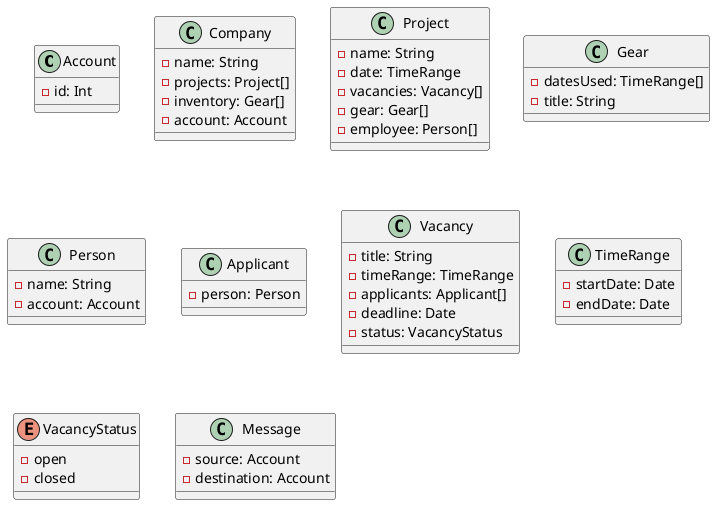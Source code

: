 @startuml
class Account {
- id: Int
}
class Company {
- name: String
- projects: Project[]
- inventory: Gear[]
- account: Account
}

class Project {
- name: String
- date: TimeRange
- vacancies: Vacancy[]
- gear: Gear[]
- employee: Person[]
}

class Gear {
- datesUsed: TimeRange[]
- title: String
}

class Person {
- name: String
- account: Account
}
class Applicant {
- person: Person
}
class Vacancy {
- title: String
- timeRange: TimeRange
- applicants: Applicant[]
- deadline: Date
- status: VacancyStatus
}
class TimeRange {
- startDate: Date
- endDate: Date
}
enum VacancyStatus {
- open
- closed
}
class Message {
- source: Account
- destination: Account
}
@enduml
